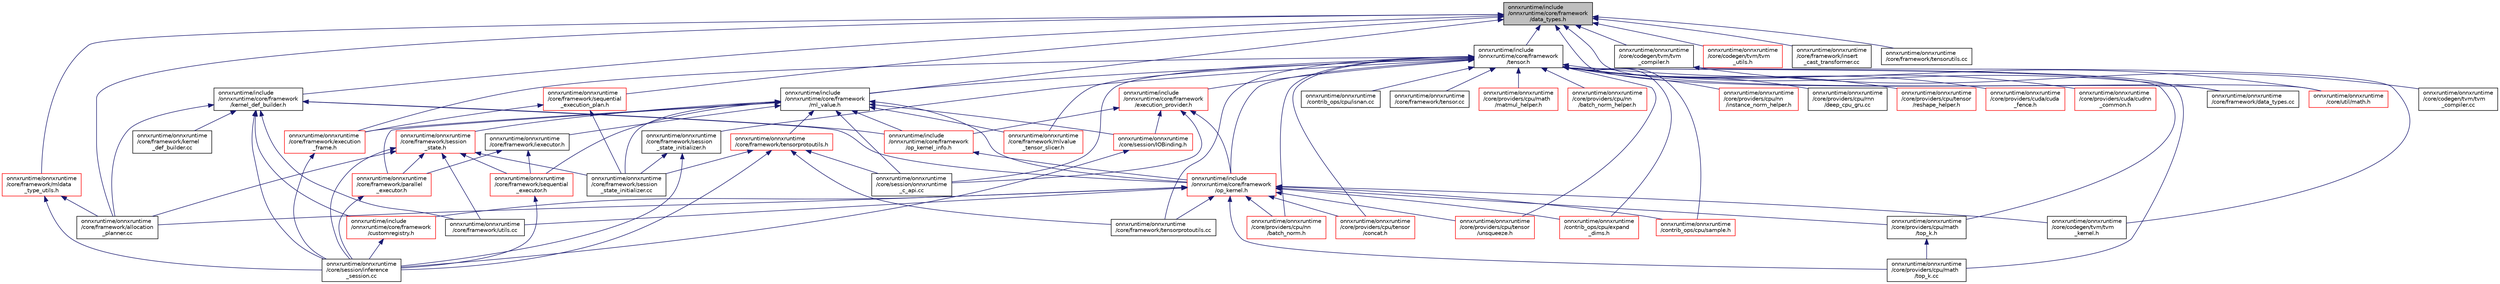 digraph "onnxruntime/include/onnxruntime/core/framework/data_types.h"
{
  edge [fontname="Helvetica",fontsize="10",labelfontname="Helvetica",labelfontsize="10"];
  node [fontname="Helvetica",fontsize="10",shape=record];
  Node23 [label="onnxruntime/include\l/onnxruntime/core/framework\l/data_types.h",height=0.2,width=0.4,color="black", fillcolor="grey75", style="filled", fontcolor="black"];
  Node23 -> Node24 [dir="back",color="midnightblue",fontsize="10",style="solid",fontname="Helvetica"];
  Node24 [label="onnxruntime/include\l/onnxruntime/core/framework\l/kernel_def_builder.h",height=0.2,width=0.4,color="black", fillcolor="white", style="filled",URL="$kernel__def__builder_8h.html"];
  Node24 -> Node25 [dir="back",color="midnightblue",fontsize="10",style="solid",fontname="Helvetica"];
  Node25 [label="onnxruntime/include\l/onnxruntime/core/framework\l/customregistry.h",height=0.2,width=0.4,color="red", fillcolor="white", style="filled",URL="$customregistry_8h.html"];
  Node25 -> Node30 [dir="back",color="midnightblue",fontsize="10",style="solid",fontname="Helvetica"];
  Node30 [label="onnxruntime/onnxruntime\l/core/session/inference\l_session.cc",height=0.2,width=0.4,color="black", fillcolor="white", style="filled",URL="$inference__session_8cc.html"];
  Node24 -> Node31 [dir="back",color="midnightblue",fontsize="10",style="solid",fontname="Helvetica"];
  Node31 [label="onnxruntime/include\l/onnxruntime/core/framework\l/op_kernel.h",height=0.2,width=0.4,color="red", fillcolor="white", style="filled",URL="$op__kernel_8h.html"];
  Node31 -> Node25 [dir="back",color="midnightblue",fontsize="10",style="solid",fontname="Helvetica"];
  Node31 -> Node45 [dir="back",color="midnightblue",fontsize="10",style="solid",fontname="Helvetica"];
  Node45 [label="onnxruntime/onnxruntime\l/contrib_ops/cpu/expand\l_dims.h",height=0.2,width=0.4,color="red", fillcolor="white", style="filled",URL="$expand__dims_8h.html"];
  Node31 -> Node47 [dir="back",color="midnightblue",fontsize="10",style="solid",fontname="Helvetica"];
  Node47 [label="onnxruntime/onnxruntime\l/contrib_ops/cpu/sample.h",height=0.2,width=0.4,color="red", fillcolor="white", style="filled",URL="$sample_8h.html"];
  Node31 -> Node51 [dir="back",color="midnightblue",fontsize="10",style="solid",fontname="Helvetica"];
  Node51 [label="onnxruntime/onnxruntime\l/core/codegen/tvm/tvm\l_kernel.h",height=0.2,width=0.4,color="black", fillcolor="white", style="filled",URL="$tvm__kernel_8h.html"];
  Node31 -> Node52 [dir="back",color="midnightblue",fontsize="10",style="solid",fontname="Helvetica"];
  Node52 [label="onnxruntime/onnxruntime\l/core/framework/allocation\l_planner.cc",height=0.2,width=0.4,color="black", fillcolor="white", style="filled",URL="$allocation__planner_8cc.html"];
  Node31 -> Node69 [dir="back",color="midnightblue",fontsize="10",style="solid",fontname="Helvetica"];
  Node69 [label="onnxruntime/onnxruntime\l/core/framework/tensorprotoutils.cc",height=0.2,width=0.4,color="black", fillcolor="white", style="filled",URL="$tensorprotoutils_8cc.html"];
  Node31 -> Node72 [dir="back",color="midnightblue",fontsize="10",style="solid",fontname="Helvetica"];
  Node72 [label="onnxruntime/onnxruntime\l/core/framework/utils.cc",height=0.2,width=0.4,color="black", fillcolor="white", style="filled",URL="$utils_8cc.html"];
  Node31 -> Node95 [dir="back",color="midnightblue",fontsize="10",style="solid",fontname="Helvetica"];
  Node95 [label="onnxruntime/onnxruntime\l/core/providers/cpu/math\l/top_k.cc",height=0.2,width=0.4,color="black", fillcolor="white", style="filled",URL="$top__k_8cc.html"];
  Node31 -> Node96 [dir="back",color="midnightblue",fontsize="10",style="solid",fontname="Helvetica"];
  Node96 [label="onnxruntime/onnxruntime\l/core/providers/cpu/math\l/top_k.h",height=0.2,width=0.4,color="black", fillcolor="white", style="filled",URL="$top__k_8h.html"];
  Node96 -> Node95 [dir="back",color="midnightblue",fontsize="10",style="solid",fontname="Helvetica"];
  Node31 -> Node134 [dir="back",color="midnightblue",fontsize="10",style="solid",fontname="Helvetica"];
  Node134 [label="onnxruntime/onnxruntime\l/core/providers/cpu/nn\l/batch_norm.h",height=0.2,width=0.4,color="red", fillcolor="white", style="filled",URL="$cpu_2nn_2batch__norm_8h.html"];
  Node31 -> Node182 [dir="back",color="midnightblue",fontsize="10",style="solid",fontname="Helvetica"];
  Node182 [label="onnxruntime/onnxruntime\l/core/providers/cpu/tensor\l/concat.h",height=0.2,width=0.4,color="red", fillcolor="white", style="filled",URL="$cpu_2tensor_2concat_8h.html"];
  Node31 -> Node229 [dir="back",color="midnightblue",fontsize="10",style="solid",fontname="Helvetica"];
  Node229 [label="onnxruntime/onnxruntime\l/core/providers/cpu/tensor\l/unsqueeze.h",height=0.2,width=0.4,color="red", fillcolor="white", style="filled",URL="$cpu_2tensor_2unsqueeze_8h.html"];
  Node24 -> Node285 [dir="back",color="midnightblue",fontsize="10",style="solid",fontname="Helvetica"];
  Node285 [label="onnxruntime/include\l/onnxruntime/core/framework\l/op_kernel_info.h",height=0.2,width=0.4,color="red", fillcolor="white", style="filled",URL="$op__kernel__info_8h.html"];
  Node285 -> Node31 [dir="back",color="midnightblue",fontsize="10",style="solid",fontname="Helvetica"];
  Node24 -> Node52 [dir="back",color="midnightblue",fontsize="10",style="solid",fontname="Helvetica"];
  Node24 -> Node286 [dir="back",color="midnightblue",fontsize="10",style="solid",fontname="Helvetica"];
  Node286 [label="onnxruntime/onnxruntime\l/core/framework/kernel\l_def_builder.cc",height=0.2,width=0.4,color="black", fillcolor="white", style="filled",URL="$kernel__def__builder_8cc.html"];
  Node24 -> Node72 [dir="back",color="midnightblue",fontsize="10",style="solid",fontname="Helvetica"];
  Node24 -> Node30 [dir="back",color="midnightblue",fontsize="10",style="solid",fontname="Helvetica"];
  Node23 -> Node287 [dir="back",color="midnightblue",fontsize="10",style="solid",fontname="Helvetica"];
  Node287 [label="onnxruntime/include\l/onnxruntime/core/framework\l/ml_value.h",height=0.2,width=0.4,color="black", fillcolor="white", style="filled",URL="$ml__value_8h.html"];
  Node287 -> Node31 [dir="back",color="midnightblue",fontsize="10",style="solid",fontname="Helvetica"];
  Node287 -> Node285 [dir="back",color="midnightblue",fontsize="10",style="solid",fontname="Helvetica"];
  Node287 -> Node288 [dir="back",color="midnightblue",fontsize="10",style="solid",fontname="Helvetica"];
  Node288 [label="onnxruntime/onnxruntime\l/core/framework/execution\l_frame.h",height=0.2,width=0.4,color="red", fillcolor="white", style="filled",URL="$execution__frame_8h.html"];
  Node288 -> Node30 [dir="back",color="midnightblue",fontsize="10",style="solid",fontname="Helvetica"];
  Node287 -> Node289 [dir="back",color="midnightblue",fontsize="10",style="solid",fontname="Helvetica"];
  Node289 [label="onnxruntime/onnxruntime\l/core/framework/iexecutor.h",height=0.2,width=0.4,color="black", fillcolor="white", style="filled",URL="$iexecutor_8h.html"];
  Node289 -> Node290 [dir="back",color="midnightblue",fontsize="10",style="solid",fontname="Helvetica"];
  Node290 [label="onnxruntime/onnxruntime\l/core/framework/parallel\l_executor.h",height=0.2,width=0.4,color="red", fillcolor="white", style="filled",URL="$parallel__executor_8h.html"];
  Node290 -> Node30 [dir="back",color="midnightblue",fontsize="10",style="solid",fontname="Helvetica"];
  Node289 -> Node291 [dir="back",color="midnightblue",fontsize="10",style="solid",fontname="Helvetica"];
  Node291 [label="onnxruntime/onnxruntime\l/core/framework/sequential\l_executor.h",height=0.2,width=0.4,color="red", fillcolor="white", style="filled",URL="$sequential__executor_8h.html"];
  Node291 -> Node30 [dir="back",color="midnightblue",fontsize="10",style="solid",fontname="Helvetica"];
  Node287 -> Node292 [dir="back",color="midnightblue",fontsize="10",style="solid",fontname="Helvetica"];
  Node292 [label="onnxruntime/onnxruntime\l/core/framework/mlvalue\l_tensor_slicer.h",height=0.2,width=0.4,color="red", fillcolor="white", style="filled",URL="$mlvalue__tensor__slicer_8h.html"];
  Node287 -> Node290 [dir="back",color="midnightblue",fontsize="10",style="solid",fontname="Helvetica"];
  Node287 -> Node291 [dir="back",color="midnightblue",fontsize="10",style="solid",fontname="Helvetica"];
  Node287 -> Node294 [dir="back",color="midnightblue",fontsize="10",style="solid",fontname="Helvetica"];
  Node294 [label="onnxruntime/onnxruntime\l/core/framework/session\l_state.h",height=0.2,width=0.4,color="red", fillcolor="white", style="filled",URL="$session__state_8h.html"];
  Node294 -> Node52 [dir="back",color="midnightblue",fontsize="10",style="solid",fontname="Helvetica"];
  Node294 -> Node290 [dir="back",color="midnightblue",fontsize="10",style="solid",fontname="Helvetica"];
  Node294 -> Node291 [dir="back",color="midnightblue",fontsize="10",style="solid",fontname="Helvetica"];
  Node294 -> Node55 [dir="back",color="midnightblue",fontsize="10",style="solid",fontname="Helvetica"];
  Node55 [label="onnxruntime/onnxruntime\l/core/framework/session\l_state_initializer.cc",height=0.2,width=0.4,color="black", fillcolor="white", style="filled",URL="$session__state__initializer_8cc.html"];
  Node294 -> Node72 [dir="back",color="midnightblue",fontsize="10",style="solid",fontname="Helvetica"];
  Node294 -> Node30 [dir="back",color="midnightblue",fontsize="10",style="solid",fontname="Helvetica"];
  Node287 -> Node55 [dir="back",color="midnightblue",fontsize="10",style="solid",fontname="Helvetica"];
  Node287 -> Node295 [dir="back",color="midnightblue",fontsize="10",style="solid",fontname="Helvetica"];
  Node295 [label="onnxruntime/onnxruntime\l/core/framework/tensorprotoutils.h",height=0.2,width=0.4,color="red", fillcolor="white", style="filled",URL="$tensorprotoutils_8h.html"];
  Node295 -> Node55 [dir="back",color="midnightblue",fontsize="10",style="solid",fontname="Helvetica"];
  Node295 -> Node69 [dir="back",color="midnightblue",fontsize="10",style="solid",fontname="Helvetica"];
  Node295 -> Node30 [dir="back",color="midnightblue",fontsize="10",style="solid",fontname="Helvetica"];
  Node295 -> Node296 [dir="back",color="midnightblue",fontsize="10",style="solid",fontname="Helvetica"];
  Node296 [label="onnxruntime/onnxruntime\l/core/session/onnxruntime\l_c_api.cc",height=0.2,width=0.4,color="black", fillcolor="white", style="filled",URL="$onnxruntime__c__api_8cc.html"];
  Node287 -> Node297 [dir="back",color="midnightblue",fontsize="10",style="solid",fontname="Helvetica"];
  Node297 [label="onnxruntime/onnxruntime\l/core/session/IOBinding.h",height=0.2,width=0.4,color="red", fillcolor="white", style="filled",URL="$IOBinding_8h.html"];
  Node297 -> Node30 [dir="back",color="midnightblue",fontsize="10",style="solid",fontname="Helvetica"];
  Node287 -> Node296 [dir="back",color="midnightblue",fontsize="10",style="solid",fontname="Helvetica"];
  Node23 -> Node298 [dir="back",color="midnightblue",fontsize="10",style="solid",fontname="Helvetica"];
  Node298 [label="onnxruntime/include\l/onnxruntime/core/framework\l/tensor.h",height=0.2,width=0.4,color="black", fillcolor="white", style="filled",URL="$tensor_8h.html"];
  Node298 -> Node299 [dir="back",color="midnightblue",fontsize="10",style="solid",fontname="Helvetica"];
  Node299 [label="onnxruntime/include\l/onnxruntime/core/framework\l/execution_provider.h",height=0.2,width=0.4,color="red", fillcolor="white", style="filled",URL="$execution__provider_8h.html"];
  Node299 -> Node31 [dir="back",color="midnightblue",fontsize="10",style="solid",fontname="Helvetica"];
  Node299 -> Node285 [dir="back",color="midnightblue",fontsize="10",style="solid",fontname="Helvetica"];
  Node299 -> Node297 [dir="back",color="midnightblue",fontsize="10",style="solid",fontname="Helvetica"];
  Node299 -> Node296 [dir="back",color="midnightblue",fontsize="10",style="solid",fontname="Helvetica"];
  Node298 -> Node287 [dir="back",color="midnightblue",fontsize="10",style="solid",fontname="Helvetica"];
  Node298 -> Node31 [dir="back",color="midnightblue",fontsize="10",style="solid",fontname="Helvetica"];
  Node298 -> Node45 [dir="back",color="midnightblue",fontsize="10",style="solid",fontname="Helvetica"];
  Node298 -> Node47 [dir="back",color="midnightblue",fontsize="10",style="solid",fontname="Helvetica"];
  Node298 -> Node50 [dir="back",color="midnightblue",fontsize="10",style="solid",fontname="Helvetica"];
  Node50 [label="onnxruntime/onnxruntime\l/contrib_ops/cpu/isnan.cc",height=0.2,width=0.4,color="black", fillcolor="white", style="filled",URL="$isnan_8cc.html"];
  Node298 -> Node309 [dir="back",color="midnightblue",fontsize="10",style="solid",fontname="Helvetica"];
  Node309 [label="onnxruntime/onnxruntime\l/core/framework/data_types.cc",height=0.2,width=0.4,color="black", fillcolor="white", style="filled",URL="$data__types_8cc.html"];
  Node298 -> Node288 [dir="back",color="midnightblue",fontsize="10",style="solid",fontname="Helvetica"];
  Node298 -> Node292 [dir="back",color="midnightblue",fontsize="10",style="solid",fontname="Helvetica"];
  Node298 -> Node310 [dir="back",color="midnightblue",fontsize="10",style="solid",fontname="Helvetica"];
  Node310 [label="onnxruntime/onnxruntime\l/core/framework/session\l_state_initializer.h",height=0.2,width=0.4,color="black", fillcolor="white", style="filled",URL="$session__state__initializer_8h.html"];
  Node310 -> Node55 [dir="back",color="midnightblue",fontsize="10",style="solid",fontname="Helvetica"];
  Node310 -> Node30 [dir="back",color="midnightblue",fontsize="10",style="solid",fontname="Helvetica"];
  Node298 -> Node311 [dir="back",color="midnightblue",fontsize="10",style="solid",fontname="Helvetica"];
  Node311 [label="onnxruntime/onnxruntime\l/core/framework/tensor.cc",height=0.2,width=0.4,color="black", fillcolor="white", style="filled",URL="$tensor_8cc.html"];
  Node298 -> Node69 [dir="back",color="midnightblue",fontsize="10",style="solid",fontname="Helvetica"];
  Node298 -> Node312 [dir="back",color="midnightblue",fontsize="10",style="solid",fontname="Helvetica"];
  Node312 [label="onnxruntime/onnxruntime\l/core/providers/cpu/math\l/matmul_helper.h",height=0.2,width=0.4,color="red", fillcolor="white", style="filled",URL="$matmul__helper_8h.html"];
  Node298 -> Node95 [dir="back",color="midnightblue",fontsize="10",style="solid",fontname="Helvetica"];
  Node298 -> Node96 [dir="back",color="midnightblue",fontsize="10",style="solid",fontname="Helvetica"];
  Node298 -> Node134 [dir="back",color="midnightblue",fontsize="10",style="solid",fontname="Helvetica"];
  Node298 -> Node313 [dir="back",color="midnightblue",fontsize="10",style="solid",fontname="Helvetica"];
  Node313 [label="onnxruntime/onnxruntime\l/core/providers/cpu/nn\l/batch_norm_helper.h",height=0.2,width=0.4,color="red", fillcolor="white", style="filled",URL="$batch__norm__helper_8h.html"];
  Node298 -> Node314 [dir="back",color="midnightblue",fontsize="10",style="solid",fontname="Helvetica"];
  Node314 [label="onnxruntime/onnxruntime\l/core/providers/cpu/nn\l/instance_norm_helper.h",height=0.2,width=0.4,color="red", fillcolor="white", style="filled",URL="$instance__norm__helper_8h.html"];
  Node298 -> Node172 [dir="back",color="midnightblue",fontsize="10",style="solid",fontname="Helvetica"];
  Node172 [label="onnxruntime/onnxruntime\l/core/providers/cpu/rnn\l/deep_cpu_gru.cc",height=0.2,width=0.4,color="black", fillcolor="white", style="filled",URL="$deep__cpu__gru_8cc.html"];
  Node298 -> Node182 [dir="back",color="midnightblue",fontsize="10",style="solid",fontname="Helvetica"];
  Node298 -> Node315 [dir="back",color="midnightblue",fontsize="10",style="solid",fontname="Helvetica"];
  Node315 [label="onnxruntime/onnxruntime\l/core/providers/cpu/tensor\l/reshape_helper.h",height=0.2,width=0.4,color="red", fillcolor="white", style="filled",URL="$reshape__helper_8h.html"];
  Node298 -> Node229 [dir="back",color="midnightblue",fontsize="10",style="solid",fontname="Helvetica"];
  Node298 -> Node305 [dir="back",color="midnightblue",fontsize="10",style="solid",fontname="Helvetica"];
  Node305 [label="onnxruntime/onnxruntime\l/core/providers/cuda/cuda\l_fence.h",height=0.2,width=0.4,color="red", fillcolor="white", style="filled",URL="$cuda__fence_8h.html"];
  Node298 -> Node243 [dir="back",color="midnightblue",fontsize="10",style="solid",fontname="Helvetica"];
  Node243 [label="onnxruntime/onnxruntime\l/core/providers/cuda/cudnn\l_common.h",height=0.2,width=0.4,color="red", fillcolor="white", style="filled",URL="$cudnn__common_8h.html"];
  Node298 -> Node296 [dir="back",color="midnightblue",fontsize="10",style="solid",fontname="Helvetica"];
  Node298 -> Node316 [dir="back",color="midnightblue",fontsize="10",style="solid",fontname="Helvetica"];
  Node316 [label="onnxruntime/onnxruntime\l/core/util/math.h",height=0.2,width=0.4,color="red", fillcolor="white", style="filled",URL="$math_8h.html"];
  Node23 -> Node324 [dir="back",color="midnightblue",fontsize="10",style="solid",fontname="Helvetica"];
  Node324 [label="onnxruntime/onnxruntime\l/core/codegen/tvm/tvm\l_compiler.h",height=0.2,width=0.4,color="black", fillcolor="white", style="filled",URL="$tvm__compiler_8h.html"];
  Node324 -> Node325 [dir="back",color="midnightblue",fontsize="10",style="solid",fontname="Helvetica"];
  Node325 [label="onnxruntime/onnxruntime\l/core/codegen/tvm/tvm\l_compiler.cc",height=0.2,width=0.4,color="black", fillcolor="white", style="filled",URL="$tvm__compiler_8cc.html"];
  Node324 -> Node51 [dir="back",color="midnightblue",fontsize="10",style="solid",fontname="Helvetica"];
  Node23 -> Node326 [dir="back",color="midnightblue",fontsize="10",style="solid",fontname="Helvetica"];
  Node326 [label="onnxruntime/onnxruntime\l/core/codegen/tvm/tvm\l_utils.h",height=0.2,width=0.4,color="red", fillcolor="white", style="filled",URL="$tvm__utils_8h.html"];
  Node23 -> Node52 [dir="back",color="midnightblue",fontsize="10",style="solid",fontname="Helvetica"];
  Node23 -> Node309 [dir="back",color="midnightblue",fontsize="10",style="solid",fontname="Helvetica"];
  Node23 -> Node57 [dir="back",color="midnightblue",fontsize="10",style="solid",fontname="Helvetica"];
  Node57 [label="onnxruntime/onnxruntime\l/core/framework/insert\l_cast_transformer.cc",height=0.2,width=0.4,color="black", fillcolor="white", style="filled",URL="$insert__cast__transformer_8cc.html"];
  Node23 -> Node328 [dir="back",color="midnightblue",fontsize="10",style="solid",fontname="Helvetica"];
  Node328 [label="onnxruntime/onnxruntime\l/core/framework/mldata\l_type_utils.h",height=0.2,width=0.4,color="red", fillcolor="white", style="filled",URL="$mldata__type__utils_8h.html"];
  Node328 -> Node52 [dir="back",color="midnightblue",fontsize="10",style="solid",fontname="Helvetica"];
  Node328 -> Node30 [dir="back",color="midnightblue",fontsize="10",style="solid",fontname="Helvetica"];
  Node23 -> Node330 [dir="back",color="midnightblue",fontsize="10",style="solid",fontname="Helvetica"];
  Node330 [label="onnxruntime/onnxruntime\l/core/framework/sequential\l_execution_plan.h",height=0.2,width=0.4,color="red", fillcolor="white", style="filled",URL="$sequential__execution__plan_8h.html"];
  Node330 -> Node288 [dir="back",color="midnightblue",fontsize="10",style="solid",fontname="Helvetica"];
  Node330 -> Node55 [dir="back",color="midnightblue",fontsize="10",style="solid",fontname="Helvetica"];
  Node23 -> Node336 [dir="back",color="midnightblue",fontsize="10",style="solid",fontname="Helvetica"];
  Node336 [label="onnxruntime/onnxruntime\l/core/framework/tensorutils.cc",height=0.2,width=0.4,color="black", fillcolor="white", style="filled",URL="$tensorutils_8cc.html"];
  Node23 -> Node316 [dir="back",color="midnightblue",fontsize="10",style="solid",fontname="Helvetica"];
}
